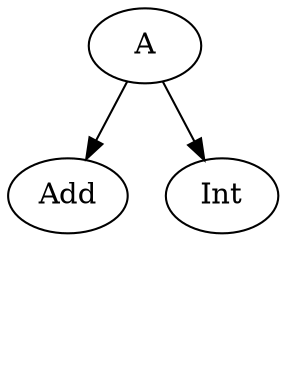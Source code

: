 digraph {
    A[class="disabled"]
    Add[class="disabled"]
    Int

    A -> Add[class="disabled"]
    A -> Int[class="disabled"]

    D[style="invis"]
    Int -> D[style="invis"]
}
